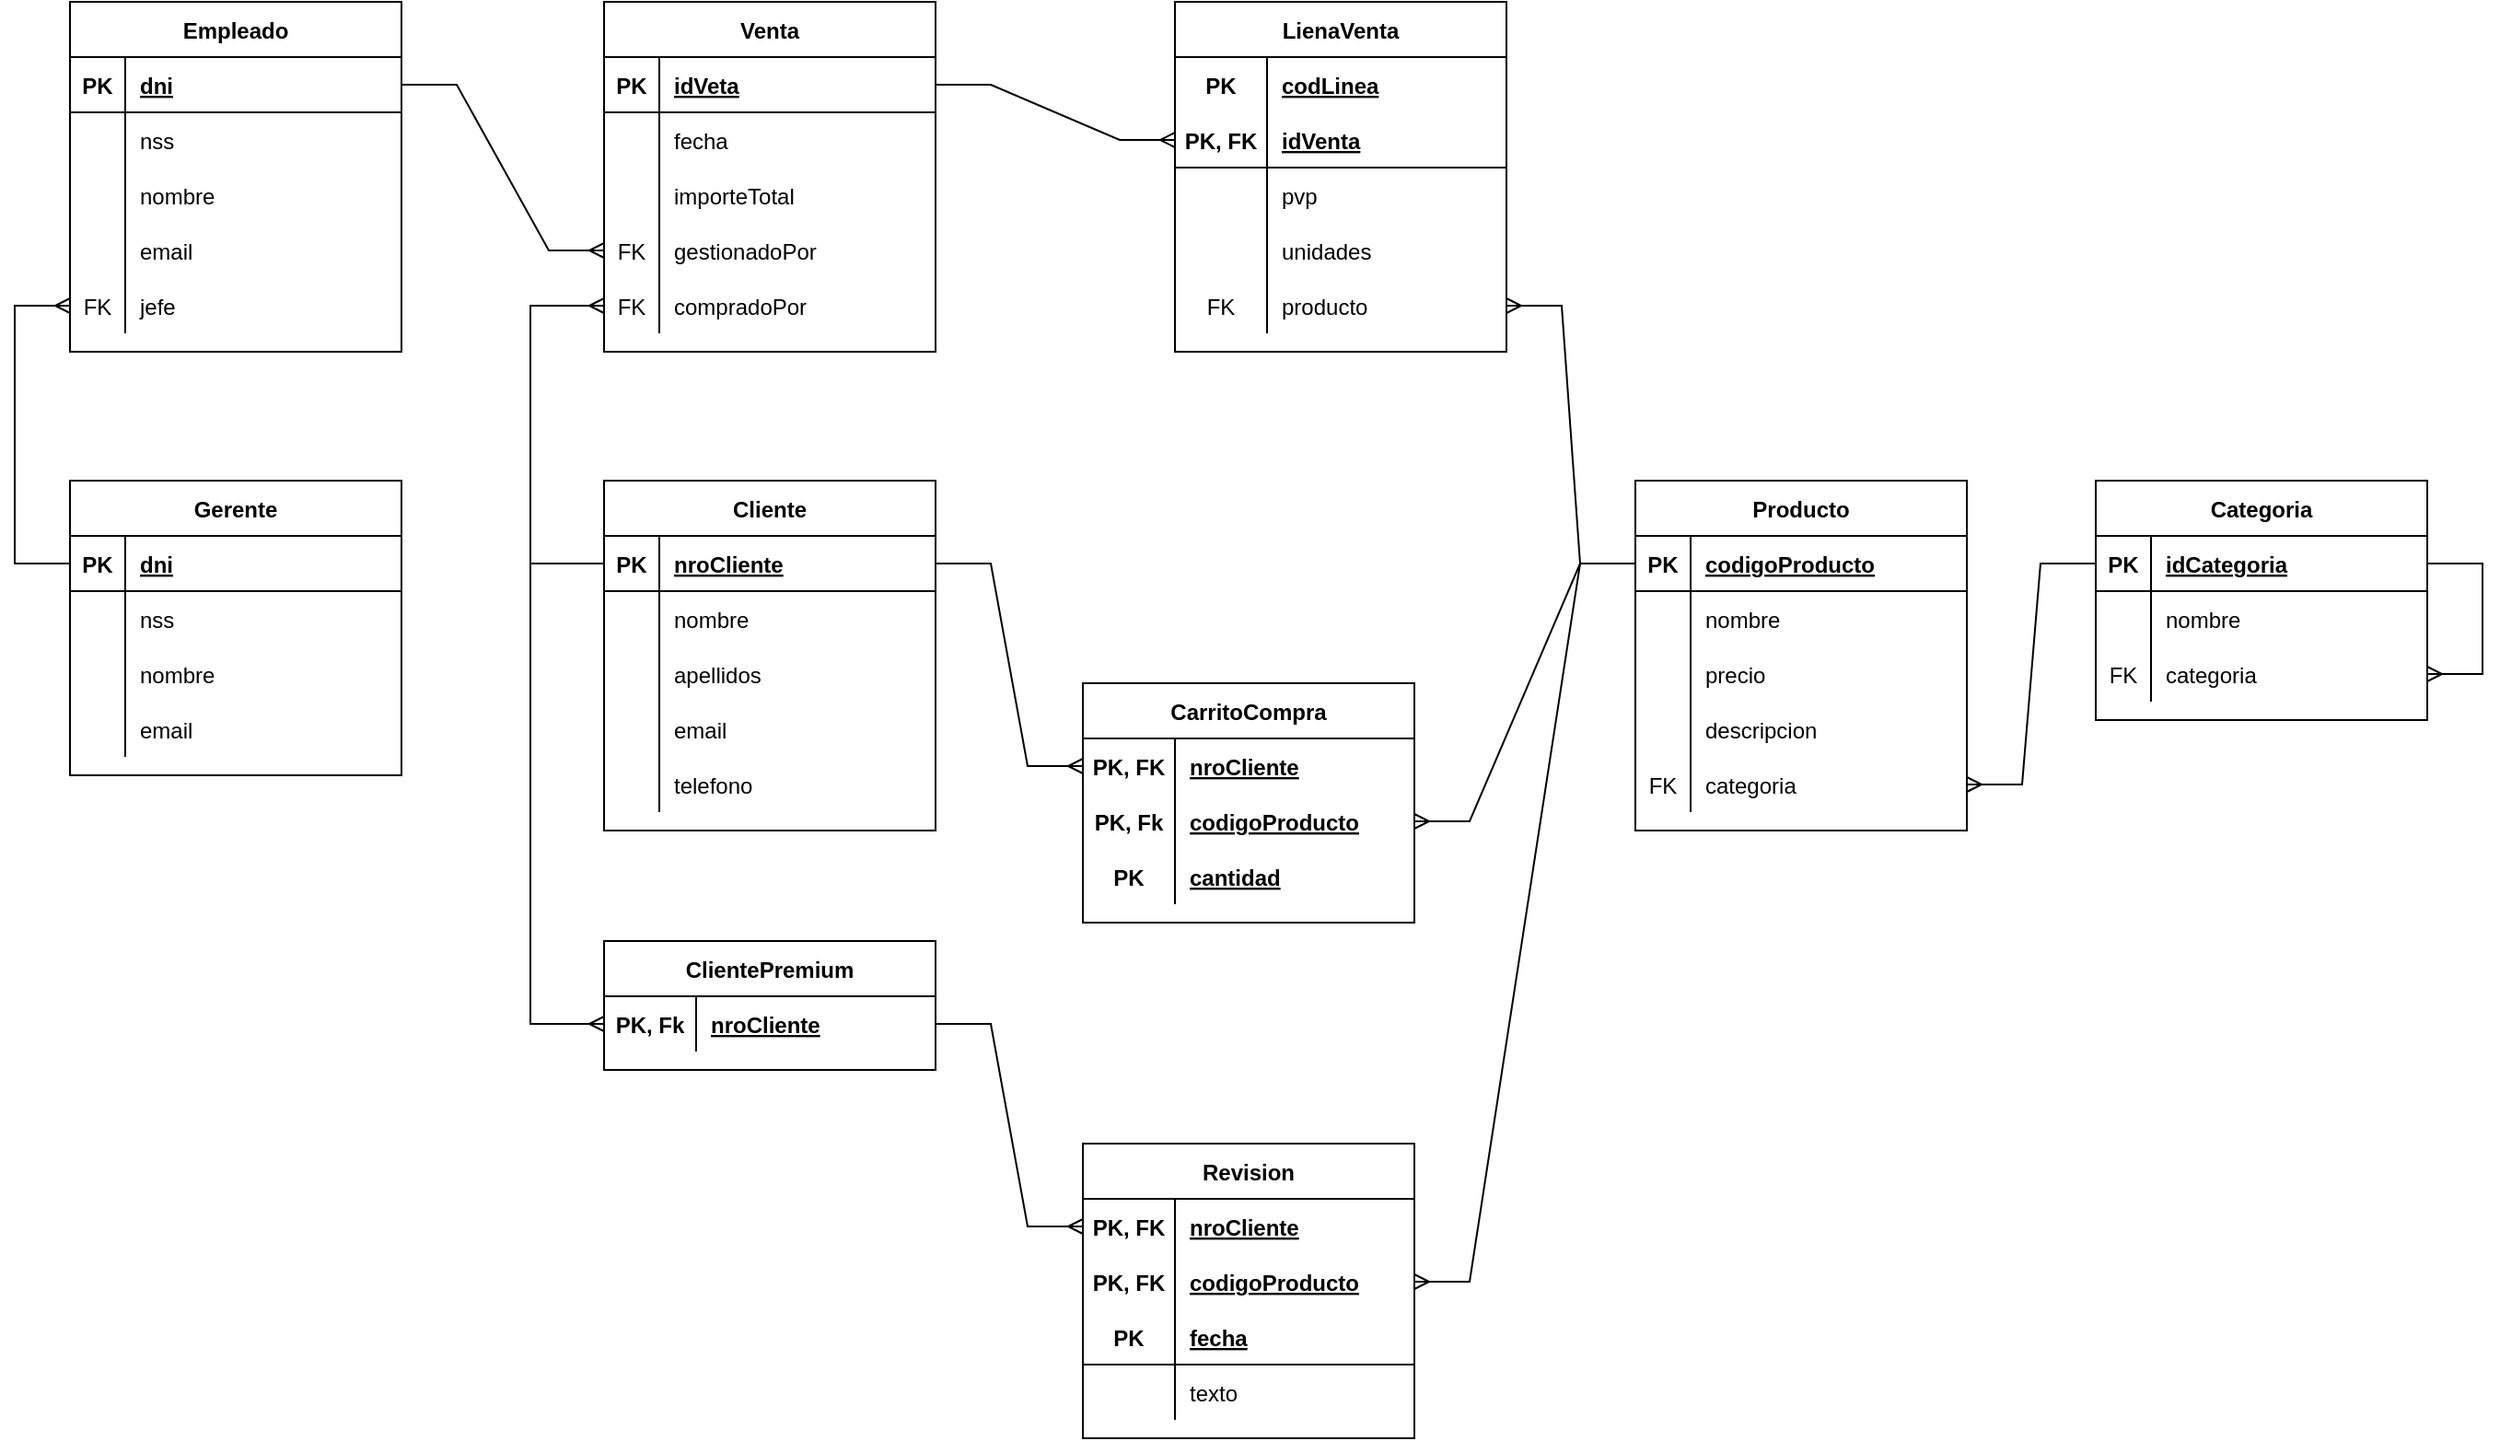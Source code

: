 <mxfile version="16.5.5" type="device"><diagram id="R2lEEEUBdFMjLlhIrx00" name="Page-1"><mxGraphModel dx="868" dy="450" grid="1" gridSize="10" guides="1" tooltips="1" connect="1" arrows="1" fold="1" page="1" pageScale="1" pageWidth="850" pageHeight="1100" math="0" shadow="0" extFonts="Permanent Marker^https://fonts.googleapis.com/css?family=Permanent+Marker"><root><mxCell id="0"/><mxCell id="1" parent="0"/><mxCell id="KOGMrjGb8C1LsJPPCkMR-1" value="Empleado" style="shape=table;startSize=30;container=1;collapsible=1;childLayout=tableLayout;fixedRows=1;rowLines=0;fontStyle=1;align=center;resizeLast=1;" vertex="1" parent="1"><mxGeometry x="60" y="20" width="180" height="190" as="geometry"/></mxCell><mxCell id="KOGMrjGb8C1LsJPPCkMR-2" value="" style="shape=tableRow;horizontal=0;startSize=0;swimlaneHead=0;swimlaneBody=0;fillColor=none;collapsible=0;dropTarget=0;points=[[0,0.5],[1,0.5]];portConstraint=eastwest;top=0;left=0;right=0;bottom=1;" vertex="1" parent="KOGMrjGb8C1LsJPPCkMR-1"><mxGeometry y="30" width="180" height="30" as="geometry"/></mxCell><mxCell id="KOGMrjGb8C1LsJPPCkMR-3" value="PK" style="shape=partialRectangle;connectable=0;fillColor=none;top=0;left=0;bottom=0;right=0;fontStyle=1;overflow=hidden;" vertex="1" parent="KOGMrjGb8C1LsJPPCkMR-2"><mxGeometry width="30" height="30" as="geometry"><mxRectangle width="30" height="30" as="alternateBounds"/></mxGeometry></mxCell><mxCell id="KOGMrjGb8C1LsJPPCkMR-4" value="dni" style="shape=partialRectangle;connectable=0;fillColor=none;top=0;left=0;bottom=0;right=0;align=left;spacingLeft=6;fontStyle=5;overflow=hidden;" vertex="1" parent="KOGMrjGb8C1LsJPPCkMR-2"><mxGeometry x="30" width="150" height="30" as="geometry"><mxRectangle width="150" height="30" as="alternateBounds"/></mxGeometry></mxCell><mxCell id="KOGMrjGb8C1LsJPPCkMR-5" value="" style="shape=tableRow;horizontal=0;startSize=0;swimlaneHead=0;swimlaneBody=0;fillColor=none;collapsible=0;dropTarget=0;points=[[0,0.5],[1,0.5]];portConstraint=eastwest;top=0;left=0;right=0;bottom=0;" vertex="1" parent="KOGMrjGb8C1LsJPPCkMR-1"><mxGeometry y="60" width="180" height="30" as="geometry"/></mxCell><mxCell id="KOGMrjGb8C1LsJPPCkMR-6" value="" style="shape=partialRectangle;connectable=0;fillColor=none;top=0;left=0;bottom=0;right=0;editable=1;overflow=hidden;" vertex="1" parent="KOGMrjGb8C1LsJPPCkMR-5"><mxGeometry width="30" height="30" as="geometry"><mxRectangle width="30" height="30" as="alternateBounds"/></mxGeometry></mxCell><mxCell id="KOGMrjGb8C1LsJPPCkMR-7" value="nss" style="shape=partialRectangle;connectable=0;fillColor=none;top=0;left=0;bottom=0;right=0;align=left;spacingLeft=6;overflow=hidden;" vertex="1" parent="KOGMrjGb8C1LsJPPCkMR-5"><mxGeometry x="30" width="150" height="30" as="geometry"><mxRectangle width="150" height="30" as="alternateBounds"/></mxGeometry></mxCell><mxCell id="KOGMrjGb8C1LsJPPCkMR-8" value="" style="shape=tableRow;horizontal=0;startSize=0;swimlaneHead=0;swimlaneBody=0;fillColor=none;collapsible=0;dropTarget=0;points=[[0,0.5],[1,0.5]];portConstraint=eastwest;top=0;left=0;right=0;bottom=0;" vertex="1" parent="KOGMrjGb8C1LsJPPCkMR-1"><mxGeometry y="90" width="180" height="30" as="geometry"/></mxCell><mxCell id="KOGMrjGb8C1LsJPPCkMR-9" value="" style="shape=partialRectangle;connectable=0;fillColor=none;top=0;left=0;bottom=0;right=0;editable=1;overflow=hidden;" vertex="1" parent="KOGMrjGb8C1LsJPPCkMR-8"><mxGeometry width="30" height="30" as="geometry"><mxRectangle width="30" height="30" as="alternateBounds"/></mxGeometry></mxCell><mxCell id="KOGMrjGb8C1LsJPPCkMR-10" value="nombre" style="shape=partialRectangle;connectable=0;fillColor=none;top=0;left=0;bottom=0;right=0;align=left;spacingLeft=6;overflow=hidden;" vertex="1" parent="KOGMrjGb8C1LsJPPCkMR-8"><mxGeometry x="30" width="150" height="30" as="geometry"><mxRectangle width="150" height="30" as="alternateBounds"/></mxGeometry></mxCell><mxCell id="KOGMrjGb8C1LsJPPCkMR-11" value="" style="shape=tableRow;horizontal=0;startSize=0;swimlaneHead=0;swimlaneBody=0;fillColor=none;collapsible=0;dropTarget=0;points=[[0,0.5],[1,0.5]];portConstraint=eastwest;top=0;left=0;right=0;bottom=0;" vertex="1" parent="KOGMrjGb8C1LsJPPCkMR-1"><mxGeometry y="120" width="180" height="30" as="geometry"/></mxCell><mxCell id="KOGMrjGb8C1LsJPPCkMR-12" value="" style="shape=partialRectangle;connectable=0;fillColor=none;top=0;left=0;bottom=0;right=0;editable=1;overflow=hidden;" vertex="1" parent="KOGMrjGb8C1LsJPPCkMR-11"><mxGeometry width="30" height="30" as="geometry"><mxRectangle width="30" height="30" as="alternateBounds"/></mxGeometry></mxCell><mxCell id="KOGMrjGb8C1LsJPPCkMR-13" value="email" style="shape=partialRectangle;connectable=0;fillColor=none;top=0;left=0;bottom=0;right=0;align=left;spacingLeft=6;overflow=hidden;" vertex="1" parent="KOGMrjGb8C1LsJPPCkMR-11"><mxGeometry x="30" width="150" height="30" as="geometry"><mxRectangle width="150" height="30" as="alternateBounds"/></mxGeometry></mxCell><mxCell id="KOGMrjGb8C1LsJPPCkMR-27" value="" style="shape=tableRow;horizontal=0;startSize=0;swimlaneHead=0;swimlaneBody=0;fillColor=none;collapsible=0;dropTarget=0;points=[[0,0.5],[1,0.5]];portConstraint=eastwest;top=0;left=0;right=0;bottom=0;" vertex="1" parent="KOGMrjGb8C1LsJPPCkMR-1"><mxGeometry y="150" width="180" height="30" as="geometry"/></mxCell><mxCell id="KOGMrjGb8C1LsJPPCkMR-28" value="FK" style="shape=partialRectangle;connectable=0;fillColor=none;top=0;left=0;bottom=0;right=0;editable=1;overflow=hidden;" vertex="1" parent="KOGMrjGb8C1LsJPPCkMR-27"><mxGeometry width="30" height="30" as="geometry"><mxRectangle width="30" height="30" as="alternateBounds"/></mxGeometry></mxCell><mxCell id="KOGMrjGb8C1LsJPPCkMR-29" value="jefe" style="shape=partialRectangle;connectable=0;fillColor=none;top=0;left=0;bottom=0;right=0;align=left;spacingLeft=6;overflow=hidden;" vertex="1" parent="KOGMrjGb8C1LsJPPCkMR-27"><mxGeometry x="30" width="150" height="30" as="geometry"><mxRectangle width="150" height="30" as="alternateBounds"/></mxGeometry></mxCell><mxCell id="KOGMrjGb8C1LsJPPCkMR-14" value="Gerente" style="shape=table;startSize=30;container=1;collapsible=1;childLayout=tableLayout;fixedRows=1;rowLines=0;fontStyle=1;align=center;resizeLast=1;" vertex="1" parent="1"><mxGeometry x="60" y="280" width="180" height="160" as="geometry"/></mxCell><mxCell id="KOGMrjGb8C1LsJPPCkMR-15" value="" style="shape=tableRow;horizontal=0;startSize=0;swimlaneHead=0;swimlaneBody=0;fillColor=none;collapsible=0;dropTarget=0;points=[[0,0.5],[1,0.5]];portConstraint=eastwest;top=0;left=0;right=0;bottom=1;" vertex="1" parent="KOGMrjGb8C1LsJPPCkMR-14"><mxGeometry y="30" width="180" height="30" as="geometry"/></mxCell><mxCell id="KOGMrjGb8C1LsJPPCkMR-16" value="PK" style="shape=partialRectangle;connectable=0;fillColor=none;top=0;left=0;bottom=0;right=0;fontStyle=1;overflow=hidden;" vertex="1" parent="KOGMrjGb8C1LsJPPCkMR-15"><mxGeometry width="30" height="30" as="geometry"><mxRectangle width="30" height="30" as="alternateBounds"/></mxGeometry></mxCell><mxCell id="KOGMrjGb8C1LsJPPCkMR-17" value="dni" style="shape=partialRectangle;connectable=0;fillColor=none;top=0;left=0;bottom=0;right=0;align=left;spacingLeft=6;fontStyle=5;overflow=hidden;" vertex="1" parent="KOGMrjGb8C1LsJPPCkMR-15"><mxGeometry x="30" width="150" height="30" as="geometry"><mxRectangle width="150" height="30" as="alternateBounds"/></mxGeometry></mxCell><mxCell id="KOGMrjGb8C1LsJPPCkMR-18" value="" style="shape=tableRow;horizontal=0;startSize=0;swimlaneHead=0;swimlaneBody=0;fillColor=none;collapsible=0;dropTarget=0;points=[[0,0.5],[1,0.5]];portConstraint=eastwest;top=0;left=0;right=0;bottom=0;" vertex="1" parent="KOGMrjGb8C1LsJPPCkMR-14"><mxGeometry y="60" width="180" height="30" as="geometry"/></mxCell><mxCell id="KOGMrjGb8C1LsJPPCkMR-19" value="" style="shape=partialRectangle;connectable=0;fillColor=none;top=0;left=0;bottom=0;right=0;editable=1;overflow=hidden;" vertex="1" parent="KOGMrjGb8C1LsJPPCkMR-18"><mxGeometry width="30" height="30" as="geometry"><mxRectangle width="30" height="30" as="alternateBounds"/></mxGeometry></mxCell><mxCell id="KOGMrjGb8C1LsJPPCkMR-20" value="nss" style="shape=partialRectangle;connectable=0;fillColor=none;top=0;left=0;bottom=0;right=0;align=left;spacingLeft=6;overflow=hidden;" vertex="1" parent="KOGMrjGb8C1LsJPPCkMR-18"><mxGeometry x="30" width="150" height="30" as="geometry"><mxRectangle width="150" height="30" as="alternateBounds"/></mxGeometry></mxCell><mxCell id="KOGMrjGb8C1LsJPPCkMR-21" value="" style="shape=tableRow;horizontal=0;startSize=0;swimlaneHead=0;swimlaneBody=0;fillColor=none;collapsible=0;dropTarget=0;points=[[0,0.5],[1,0.5]];portConstraint=eastwest;top=0;left=0;right=0;bottom=0;" vertex="1" parent="KOGMrjGb8C1LsJPPCkMR-14"><mxGeometry y="90" width="180" height="30" as="geometry"/></mxCell><mxCell id="KOGMrjGb8C1LsJPPCkMR-22" value="" style="shape=partialRectangle;connectable=0;fillColor=none;top=0;left=0;bottom=0;right=0;editable=1;overflow=hidden;" vertex="1" parent="KOGMrjGb8C1LsJPPCkMR-21"><mxGeometry width="30" height="30" as="geometry"><mxRectangle width="30" height="30" as="alternateBounds"/></mxGeometry></mxCell><mxCell id="KOGMrjGb8C1LsJPPCkMR-23" value="nombre" style="shape=partialRectangle;connectable=0;fillColor=none;top=0;left=0;bottom=0;right=0;align=left;spacingLeft=6;overflow=hidden;" vertex="1" parent="KOGMrjGb8C1LsJPPCkMR-21"><mxGeometry x="30" width="150" height="30" as="geometry"><mxRectangle width="150" height="30" as="alternateBounds"/></mxGeometry></mxCell><mxCell id="KOGMrjGb8C1LsJPPCkMR-24" value="" style="shape=tableRow;horizontal=0;startSize=0;swimlaneHead=0;swimlaneBody=0;fillColor=none;collapsible=0;dropTarget=0;points=[[0,0.5],[1,0.5]];portConstraint=eastwest;top=0;left=0;right=0;bottom=0;" vertex="1" parent="KOGMrjGb8C1LsJPPCkMR-14"><mxGeometry y="120" width="180" height="30" as="geometry"/></mxCell><mxCell id="KOGMrjGb8C1LsJPPCkMR-25" value="" style="shape=partialRectangle;connectable=0;fillColor=none;top=0;left=0;bottom=0;right=0;editable=1;overflow=hidden;" vertex="1" parent="KOGMrjGb8C1LsJPPCkMR-24"><mxGeometry width="30" height="30" as="geometry"><mxRectangle width="30" height="30" as="alternateBounds"/></mxGeometry></mxCell><mxCell id="KOGMrjGb8C1LsJPPCkMR-26" value="email" style="shape=partialRectangle;connectable=0;fillColor=none;top=0;left=0;bottom=0;right=0;align=left;spacingLeft=6;overflow=hidden;" vertex="1" parent="KOGMrjGb8C1LsJPPCkMR-24"><mxGeometry x="30" width="150" height="30" as="geometry"><mxRectangle width="150" height="30" as="alternateBounds"/></mxGeometry></mxCell><mxCell id="KOGMrjGb8C1LsJPPCkMR-30" value="" style="edgeStyle=orthogonalEdgeStyle;fontSize=12;html=1;endArrow=ERmany;rounded=0;entryX=0;entryY=0.5;entryDx=0;entryDy=0;exitX=0;exitY=0.5;exitDx=0;exitDy=0;" edge="1" parent="1" source="KOGMrjGb8C1LsJPPCkMR-15" target="KOGMrjGb8C1LsJPPCkMR-27"><mxGeometry width="100" height="100" relative="1" as="geometry"><mxPoint y="310" as="sourcePoint"/><mxPoint x="100" y="210" as="targetPoint"/><Array as="points"><mxPoint x="30" y="325"/><mxPoint x="30" y="185"/></Array></mxGeometry></mxCell><mxCell id="KOGMrjGb8C1LsJPPCkMR-31" value="Venta" style="shape=table;startSize=30;container=1;collapsible=1;childLayout=tableLayout;fixedRows=1;rowLines=0;fontStyle=1;align=center;resizeLast=1;" vertex="1" parent="1"><mxGeometry x="350" y="20" width="180" height="190" as="geometry"/></mxCell><mxCell id="KOGMrjGb8C1LsJPPCkMR-32" value="" style="shape=tableRow;horizontal=0;startSize=0;swimlaneHead=0;swimlaneBody=0;fillColor=none;collapsible=0;dropTarget=0;points=[[0,0.5],[1,0.5]];portConstraint=eastwest;top=0;left=0;right=0;bottom=1;" vertex="1" parent="KOGMrjGb8C1LsJPPCkMR-31"><mxGeometry y="30" width="180" height="30" as="geometry"/></mxCell><mxCell id="KOGMrjGb8C1LsJPPCkMR-33" value="PK" style="shape=partialRectangle;connectable=0;fillColor=none;top=0;left=0;bottom=0;right=0;fontStyle=1;overflow=hidden;" vertex="1" parent="KOGMrjGb8C1LsJPPCkMR-32"><mxGeometry width="30" height="30" as="geometry"><mxRectangle width="30" height="30" as="alternateBounds"/></mxGeometry></mxCell><mxCell id="KOGMrjGb8C1LsJPPCkMR-34" value="idVeta" style="shape=partialRectangle;connectable=0;fillColor=none;top=0;left=0;bottom=0;right=0;align=left;spacingLeft=6;fontStyle=5;overflow=hidden;" vertex="1" parent="KOGMrjGb8C1LsJPPCkMR-32"><mxGeometry x="30" width="150" height="30" as="geometry"><mxRectangle width="150" height="30" as="alternateBounds"/></mxGeometry></mxCell><mxCell id="KOGMrjGb8C1LsJPPCkMR-35" value="" style="shape=tableRow;horizontal=0;startSize=0;swimlaneHead=0;swimlaneBody=0;fillColor=none;collapsible=0;dropTarget=0;points=[[0,0.5],[1,0.5]];portConstraint=eastwest;top=0;left=0;right=0;bottom=0;" vertex="1" parent="KOGMrjGb8C1LsJPPCkMR-31"><mxGeometry y="60" width="180" height="30" as="geometry"/></mxCell><mxCell id="KOGMrjGb8C1LsJPPCkMR-36" value="" style="shape=partialRectangle;connectable=0;fillColor=none;top=0;left=0;bottom=0;right=0;editable=1;overflow=hidden;" vertex="1" parent="KOGMrjGb8C1LsJPPCkMR-35"><mxGeometry width="30" height="30" as="geometry"><mxRectangle width="30" height="30" as="alternateBounds"/></mxGeometry></mxCell><mxCell id="KOGMrjGb8C1LsJPPCkMR-37" value="fecha" style="shape=partialRectangle;connectable=0;fillColor=none;top=0;left=0;bottom=0;right=0;align=left;spacingLeft=6;overflow=hidden;" vertex="1" parent="KOGMrjGb8C1LsJPPCkMR-35"><mxGeometry x="30" width="150" height="30" as="geometry"><mxRectangle width="150" height="30" as="alternateBounds"/></mxGeometry></mxCell><mxCell id="KOGMrjGb8C1LsJPPCkMR-38" value="" style="shape=tableRow;horizontal=0;startSize=0;swimlaneHead=0;swimlaneBody=0;fillColor=none;collapsible=0;dropTarget=0;points=[[0,0.5],[1,0.5]];portConstraint=eastwest;top=0;left=0;right=0;bottom=0;" vertex="1" parent="KOGMrjGb8C1LsJPPCkMR-31"><mxGeometry y="90" width="180" height="30" as="geometry"/></mxCell><mxCell id="KOGMrjGb8C1LsJPPCkMR-39" value="" style="shape=partialRectangle;connectable=0;fillColor=none;top=0;left=0;bottom=0;right=0;editable=1;overflow=hidden;" vertex="1" parent="KOGMrjGb8C1LsJPPCkMR-38"><mxGeometry width="30" height="30" as="geometry"><mxRectangle width="30" height="30" as="alternateBounds"/></mxGeometry></mxCell><mxCell id="KOGMrjGb8C1LsJPPCkMR-40" value="importeTotal" style="shape=partialRectangle;connectable=0;fillColor=none;top=0;left=0;bottom=0;right=0;align=left;spacingLeft=6;overflow=hidden;" vertex="1" parent="KOGMrjGb8C1LsJPPCkMR-38"><mxGeometry x="30" width="150" height="30" as="geometry"><mxRectangle width="150" height="30" as="alternateBounds"/></mxGeometry></mxCell><mxCell id="KOGMrjGb8C1LsJPPCkMR-44" value="" style="shape=tableRow;horizontal=0;startSize=0;swimlaneHead=0;swimlaneBody=0;fillColor=none;collapsible=0;dropTarget=0;points=[[0,0.5],[1,0.5]];portConstraint=eastwest;top=0;left=0;right=0;bottom=0;" vertex="1" parent="KOGMrjGb8C1LsJPPCkMR-31"><mxGeometry y="120" width="180" height="30" as="geometry"/></mxCell><mxCell id="KOGMrjGb8C1LsJPPCkMR-45" value="FK" style="shape=partialRectangle;connectable=0;fillColor=none;top=0;left=0;bottom=0;right=0;editable=1;overflow=hidden;" vertex="1" parent="KOGMrjGb8C1LsJPPCkMR-44"><mxGeometry width="30" height="30" as="geometry"><mxRectangle width="30" height="30" as="alternateBounds"/></mxGeometry></mxCell><mxCell id="KOGMrjGb8C1LsJPPCkMR-46" value="gestionadoPor" style="shape=partialRectangle;connectable=0;fillColor=none;top=0;left=0;bottom=0;right=0;align=left;spacingLeft=6;overflow=hidden;" vertex="1" parent="KOGMrjGb8C1LsJPPCkMR-44"><mxGeometry x="30" width="150" height="30" as="geometry"><mxRectangle width="150" height="30" as="alternateBounds"/></mxGeometry></mxCell><mxCell id="KOGMrjGb8C1LsJPPCkMR-104" value="" style="shape=tableRow;horizontal=0;startSize=0;swimlaneHead=0;swimlaneBody=0;fillColor=none;collapsible=0;dropTarget=0;points=[[0,0.5],[1,0.5]];portConstraint=eastwest;top=0;left=0;right=0;bottom=0;" vertex="1" parent="KOGMrjGb8C1LsJPPCkMR-31"><mxGeometry y="150" width="180" height="30" as="geometry"/></mxCell><mxCell id="KOGMrjGb8C1LsJPPCkMR-105" value="FK" style="shape=partialRectangle;connectable=0;fillColor=none;top=0;left=0;bottom=0;right=0;editable=1;overflow=hidden;" vertex="1" parent="KOGMrjGb8C1LsJPPCkMR-104"><mxGeometry width="30" height="30" as="geometry"><mxRectangle width="30" height="30" as="alternateBounds"/></mxGeometry></mxCell><mxCell id="KOGMrjGb8C1LsJPPCkMR-106" value="compradoPor" style="shape=partialRectangle;connectable=0;fillColor=none;top=0;left=0;bottom=0;right=0;align=left;spacingLeft=6;overflow=hidden;" vertex="1" parent="KOGMrjGb8C1LsJPPCkMR-104"><mxGeometry x="30" width="150" height="30" as="geometry"><mxRectangle width="150" height="30" as="alternateBounds"/></mxGeometry></mxCell><mxCell id="KOGMrjGb8C1LsJPPCkMR-47" value="" style="edgeStyle=entityRelationEdgeStyle;fontSize=12;html=1;endArrow=ERmany;rounded=0;entryX=0;entryY=0.5;entryDx=0;entryDy=0;exitX=1;exitY=0.5;exitDx=0;exitDy=0;" edge="1" parent="1" source="KOGMrjGb8C1LsJPPCkMR-2" target="KOGMrjGb8C1LsJPPCkMR-44"><mxGeometry width="100" height="100" relative="1" as="geometry"><mxPoint x="370" y="280" as="sourcePoint"/><mxPoint x="470" y="180" as="targetPoint"/></mxGeometry></mxCell><mxCell id="KOGMrjGb8C1LsJPPCkMR-48" value="LienaVenta" style="shape=table;startSize=30;container=1;collapsible=1;childLayout=tableLayout;fixedRows=1;rowLines=0;fontStyle=1;align=center;resizeLast=1;" vertex="1" parent="1"><mxGeometry x="660" y="20" width="180" height="190" as="geometry"/></mxCell><mxCell id="KOGMrjGb8C1LsJPPCkMR-49" value="" style="shape=tableRow;horizontal=0;startSize=0;swimlaneHead=0;swimlaneBody=0;fillColor=none;collapsible=0;dropTarget=0;points=[[0,0.5],[1,0.5]];portConstraint=eastwest;top=0;left=0;right=0;bottom=1;strokeColor=none;" vertex="1" parent="KOGMrjGb8C1LsJPPCkMR-48"><mxGeometry y="30" width="180" height="30" as="geometry"/></mxCell><mxCell id="KOGMrjGb8C1LsJPPCkMR-50" value="PK" style="shape=partialRectangle;connectable=0;fillColor=none;top=0;left=0;bottom=0;right=0;fontStyle=1;overflow=hidden;" vertex="1" parent="KOGMrjGb8C1LsJPPCkMR-49"><mxGeometry width="50" height="30" as="geometry"><mxRectangle width="50" height="30" as="alternateBounds"/></mxGeometry></mxCell><mxCell id="KOGMrjGb8C1LsJPPCkMR-51" value="codLinea" style="shape=partialRectangle;connectable=0;fillColor=none;top=0;left=0;bottom=0;right=0;align=left;spacingLeft=6;fontStyle=5;overflow=hidden;strokeColor=none;" vertex="1" parent="KOGMrjGb8C1LsJPPCkMR-49"><mxGeometry x="50" width="130" height="30" as="geometry"><mxRectangle width="130" height="30" as="alternateBounds"/></mxGeometry></mxCell><mxCell id="KOGMrjGb8C1LsJPPCkMR-71" value="" style="shape=tableRow;horizontal=0;startSize=0;swimlaneHead=0;swimlaneBody=0;fillColor=none;collapsible=0;dropTarget=0;points=[[0,0.5],[1,0.5]];portConstraint=eastwest;top=0;left=0;right=0;bottom=1;" vertex="1" parent="KOGMrjGb8C1LsJPPCkMR-48"><mxGeometry y="60" width="180" height="30" as="geometry"/></mxCell><mxCell id="KOGMrjGb8C1LsJPPCkMR-72" value="PK, FK" style="shape=partialRectangle;connectable=0;fillColor=none;top=0;left=0;bottom=0;right=0;fontStyle=1;overflow=hidden;" vertex="1" parent="KOGMrjGb8C1LsJPPCkMR-71"><mxGeometry width="50" height="30" as="geometry"><mxRectangle width="50" height="30" as="alternateBounds"/></mxGeometry></mxCell><mxCell id="KOGMrjGb8C1LsJPPCkMR-73" value="idVenta" style="shape=partialRectangle;connectable=0;fillColor=none;top=0;left=0;bottom=0;right=0;align=left;spacingLeft=6;fontStyle=5;overflow=hidden;" vertex="1" parent="KOGMrjGb8C1LsJPPCkMR-71"><mxGeometry x="50" width="130" height="30" as="geometry"><mxRectangle width="130" height="30" as="alternateBounds"/></mxGeometry></mxCell><mxCell id="KOGMrjGb8C1LsJPPCkMR-52" value="" style="shape=tableRow;horizontal=0;startSize=0;swimlaneHead=0;swimlaneBody=0;fillColor=none;collapsible=0;dropTarget=0;points=[[0,0.5],[1,0.5]];portConstraint=eastwest;top=0;left=0;right=0;bottom=0;" vertex="1" parent="KOGMrjGb8C1LsJPPCkMR-48"><mxGeometry y="90" width="180" height="30" as="geometry"/></mxCell><mxCell id="KOGMrjGb8C1LsJPPCkMR-53" value="" style="shape=partialRectangle;connectable=0;fillColor=none;top=0;left=0;bottom=0;right=0;editable=1;overflow=hidden;" vertex="1" parent="KOGMrjGb8C1LsJPPCkMR-52"><mxGeometry width="50" height="30" as="geometry"><mxRectangle width="50" height="30" as="alternateBounds"/></mxGeometry></mxCell><mxCell id="KOGMrjGb8C1LsJPPCkMR-54" value="pvp" style="shape=partialRectangle;connectable=0;fillColor=none;top=0;left=0;bottom=0;right=0;align=left;spacingLeft=6;overflow=hidden;" vertex="1" parent="KOGMrjGb8C1LsJPPCkMR-52"><mxGeometry x="50" width="130" height="30" as="geometry"><mxRectangle width="130" height="30" as="alternateBounds"/></mxGeometry></mxCell><mxCell id="KOGMrjGb8C1LsJPPCkMR-55" value="" style="shape=tableRow;horizontal=0;startSize=0;swimlaneHead=0;swimlaneBody=0;fillColor=none;collapsible=0;dropTarget=0;points=[[0,0.5],[1,0.5]];portConstraint=eastwest;top=0;left=0;right=0;bottom=0;" vertex="1" parent="KOGMrjGb8C1LsJPPCkMR-48"><mxGeometry y="120" width="180" height="30" as="geometry"/></mxCell><mxCell id="KOGMrjGb8C1LsJPPCkMR-56" value="" style="shape=partialRectangle;connectable=0;fillColor=none;top=0;left=0;bottom=0;right=0;editable=1;overflow=hidden;" vertex="1" parent="KOGMrjGb8C1LsJPPCkMR-55"><mxGeometry width="50" height="30" as="geometry"><mxRectangle width="50" height="30" as="alternateBounds"/></mxGeometry></mxCell><mxCell id="KOGMrjGb8C1LsJPPCkMR-57" value="unidades" style="shape=partialRectangle;connectable=0;fillColor=none;top=0;left=0;bottom=0;right=0;align=left;spacingLeft=6;overflow=hidden;" vertex="1" parent="KOGMrjGb8C1LsJPPCkMR-55"><mxGeometry x="50" width="130" height="30" as="geometry"><mxRectangle width="130" height="30" as="alternateBounds"/></mxGeometry></mxCell><mxCell id="KOGMrjGb8C1LsJPPCkMR-211" value="" style="shape=tableRow;horizontal=0;startSize=0;swimlaneHead=0;swimlaneBody=0;fillColor=none;collapsible=0;dropTarget=0;points=[[0,0.5],[1,0.5]];portConstraint=eastwest;top=0;left=0;right=0;bottom=0;" vertex="1" parent="KOGMrjGb8C1LsJPPCkMR-48"><mxGeometry y="150" width="180" height="30" as="geometry"/></mxCell><mxCell id="KOGMrjGb8C1LsJPPCkMR-212" value="FK" style="shape=partialRectangle;connectable=0;fillColor=none;top=0;left=0;bottom=0;right=0;editable=1;overflow=hidden;" vertex="1" parent="KOGMrjGb8C1LsJPPCkMR-211"><mxGeometry width="50" height="30" as="geometry"><mxRectangle width="50" height="30" as="alternateBounds"/></mxGeometry></mxCell><mxCell id="KOGMrjGb8C1LsJPPCkMR-213" value="producto" style="shape=partialRectangle;connectable=0;fillColor=none;top=0;left=0;bottom=0;right=0;align=left;spacingLeft=6;overflow=hidden;" vertex="1" parent="KOGMrjGb8C1LsJPPCkMR-211"><mxGeometry x="50" width="130" height="30" as="geometry"><mxRectangle width="130" height="30" as="alternateBounds"/></mxGeometry></mxCell><mxCell id="KOGMrjGb8C1LsJPPCkMR-74" value="" style="edgeStyle=entityRelationEdgeStyle;fontSize=12;html=1;endArrow=ERmany;rounded=0;entryX=0;entryY=0.5;entryDx=0;entryDy=0;exitX=1;exitY=0.5;exitDx=0;exitDy=0;" edge="1" parent="1" source="KOGMrjGb8C1LsJPPCkMR-32" target="KOGMrjGb8C1LsJPPCkMR-71"><mxGeometry width="100" height="100" relative="1" as="geometry"><mxPoint x="550" y="110" as="sourcePoint"/><mxPoint x="470" y="180" as="targetPoint"/></mxGeometry></mxCell><mxCell id="KOGMrjGb8C1LsJPPCkMR-75" value="Cliente" style="shape=table;startSize=30;container=1;collapsible=1;childLayout=tableLayout;fixedRows=1;rowLines=0;fontStyle=1;align=center;resizeLast=1;" vertex="1" parent="1"><mxGeometry x="350" y="280" width="180" height="190" as="geometry"/></mxCell><mxCell id="KOGMrjGb8C1LsJPPCkMR-76" value="" style="shape=tableRow;horizontal=0;startSize=0;swimlaneHead=0;swimlaneBody=0;fillColor=none;collapsible=0;dropTarget=0;points=[[0,0.5],[1,0.5]];portConstraint=eastwest;top=0;left=0;right=0;bottom=1;" vertex="1" parent="KOGMrjGb8C1LsJPPCkMR-75"><mxGeometry y="30" width="180" height="30" as="geometry"/></mxCell><mxCell id="KOGMrjGb8C1LsJPPCkMR-77" value="PK" style="shape=partialRectangle;connectable=0;fillColor=none;top=0;left=0;bottom=0;right=0;fontStyle=1;overflow=hidden;" vertex="1" parent="KOGMrjGb8C1LsJPPCkMR-76"><mxGeometry width="30" height="30" as="geometry"><mxRectangle width="30" height="30" as="alternateBounds"/></mxGeometry></mxCell><mxCell id="KOGMrjGb8C1LsJPPCkMR-78" value="nroCliente" style="shape=partialRectangle;connectable=0;fillColor=none;top=0;left=0;bottom=0;right=0;align=left;spacingLeft=6;fontStyle=5;overflow=hidden;" vertex="1" parent="KOGMrjGb8C1LsJPPCkMR-76"><mxGeometry x="30" width="150" height="30" as="geometry"><mxRectangle width="150" height="30" as="alternateBounds"/></mxGeometry></mxCell><mxCell id="KOGMrjGb8C1LsJPPCkMR-79" value="" style="shape=tableRow;horizontal=0;startSize=0;swimlaneHead=0;swimlaneBody=0;fillColor=none;collapsible=0;dropTarget=0;points=[[0,0.5],[1,0.5]];portConstraint=eastwest;top=0;left=0;right=0;bottom=0;" vertex="1" parent="KOGMrjGb8C1LsJPPCkMR-75"><mxGeometry y="60" width="180" height="30" as="geometry"/></mxCell><mxCell id="KOGMrjGb8C1LsJPPCkMR-80" value="" style="shape=partialRectangle;connectable=0;fillColor=none;top=0;left=0;bottom=0;right=0;editable=1;overflow=hidden;" vertex="1" parent="KOGMrjGb8C1LsJPPCkMR-79"><mxGeometry width="30" height="30" as="geometry"><mxRectangle width="30" height="30" as="alternateBounds"/></mxGeometry></mxCell><mxCell id="KOGMrjGb8C1LsJPPCkMR-81" value="nombre" style="shape=partialRectangle;connectable=0;fillColor=none;top=0;left=0;bottom=0;right=0;align=left;spacingLeft=6;overflow=hidden;" vertex="1" parent="KOGMrjGb8C1LsJPPCkMR-79"><mxGeometry x="30" width="150" height="30" as="geometry"><mxRectangle width="150" height="30" as="alternateBounds"/></mxGeometry></mxCell><mxCell id="KOGMrjGb8C1LsJPPCkMR-82" value="" style="shape=tableRow;horizontal=0;startSize=0;swimlaneHead=0;swimlaneBody=0;fillColor=none;collapsible=0;dropTarget=0;points=[[0,0.5],[1,0.5]];portConstraint=eastwest;top=0;left=0;right=0;bottom=0;" vertex="1" parent="KOGMrjGb8C1LsJPPCkMR-75"><mxGeometry y="90" width="180" height="30" as="geometry"/></mxCell><mxCell id="KOGMrjGb8C1LsJPPCkMR-83" value="" style="shape=partialRectangle;connectable=0;fillColor=none;top=0;left=0;bottom=0;right=0;editable=1;overflow=hidden;" vertex="1" parent="KOGMrjGb8C1LsJPPCkMR-82"><mxGeometry width="30" height="30" as="geometry"><mxRectangle width="30" height="30" as="alternateBounds"/></mxGeometry></mxCell><mxCell id="KOGMrjGb8C1LsJPPCkMR-84" value="apellidos" style="shape=partialRectangle;connectable=0;fillColor=none;top=0;left=0;bottom=0;right=0;align=left;spacingLeft=6;overflow=hidden;" vertex="1" parent="KOGMrjGb8C1LsJPPCkMR-82"><mxGeometry x="30" width="150" height="30" as="geometry"><mxRectangle width="150" height="30" as="alternateBounds"/></mxGeometry></mxCell><mxCell id="KOGMrjGb8C1LsJPPCkMR-85" value="" style="shape=tableRow;horizontal=0;startSize=0;swimlaneHead=0;swimlaneBody=0;fillColor=none;collapsible=0;dropTarget=0;points=[[0,0.5],[1,0.5]];portConstraint=eastwest;top=0;left=0;right=0;bottom=0;" vertex="1" parent="KOGMrjGb8C1LsJPPCkMR-75"><mxGeometry y="120" width="180" height="30" as="geometry"/></mxCell><mxCell id="KOGMrjGb8C1LsJPPCkMR-86" value="" style="shape=partialRectangle;connectable=0;fillColor=none;top=0;left=0;bottom=0;right=0;editable=1;overflow=hidden;" vertex="1" parent="KOGMrjGb8C1LsJPPCkMR-85"><mxGeometry width="30" height="30" as="geometry"><mxRectangle width="30" height="30" as="alternateBounds"/></mxGeometry></mxCell><mxCell id="KOGMrjGb8C1LsJPPCkMR-87" value="email" style="shape=partialRectangle;connectable=0;fillColor=none;top=0;left=0;bottom=0;right=0;align=left;spacingLeft=6;overflow=hidden;" vertex="1" parent="KOGMrjGb8C1LsJPPCkMR-85"><mxGeometry x="30" width="150" height="30" as="geometry"><mxRectangle width="150" height="30" as="alternateBounds"/></mxGeometry></mxCell><mxCell id="KOGMrjGb8C1LsJPPCkMR-88" value="" style="shape=tableRow;horizontal=0;startSize=0;swimlaneHead=0;swimlaneBody=0;fillColor=none;collapsible=0;dropTarget=0;points=[[0,0.5],[1,0.5]];portConstraint=eastwest;top=0;left=0;right=0;bottom=0;" vertex="1" parent="KOGMrjGb8C1LsJPPCkMR-75"><mxGeometry y="150" width="180" height="30" as="geometry"/></mxCell><mxCell id="KOGMrjGb8C1LsJPPCkMR-89" value="" style="shape=partialRectangle;connectable=0;fillColor=none;top=0;left=0;bottom=0;right=0;editable=1;overflow=hidden;" vertex="1" parent="KOGMrjGb8C1LsJPPCkMR-88"><mxGeometry width="30" height="30" as="geometry"><mxRectangle width="30" height="30" as="alternateBounds"/></mxGeometry></mxCell><mxCell id="KOGMrjGb8C1LsJPPCkMR-90" value="telefono" style="shape=partialRectangle;connectable=0;fillColor=none;top=0;left=0;bottom=0;right=0;align=left;spacingLeft=6;overflow=hidden;" vertex="1" parent="KOGMrjGb8C1LsJPPCkMR-88"><mxGeometry x="30" width="150" height="30" as="geometry"><mxRectangle width="150" height="30" as="alternateBounds"/></mxGeometry></mxCell><mxCell id="KOGMrjGb8C1LsJPPCkMR-107" value="" style="edgeStyle=orthogonalEdgeStyle;fontSize=12;html=1;endArrow=ERmany;rounded=0;entryX=0;entryY=0.5;entryDx=0;entryDy=0;exitX=0;exitY=0.5;exitDx=0;exitDy=0;" edge="1" parent="1" source="KOGMrjGb8C1LsJPPCkMR-76" target="KOGMrjGb8C1LsJPPCkMR-104"><mxGeometry width="100" height="100" relative="1" as="geometry"><mxPoint x="270" y="310" as="sourcePoint"/><mxPoint x="370" y="210" as="targetPoint"/><Array as="points"><mxPoint x="310" y="325"/><mxPoint x="310" y="185"/></Array></mxGeometry></mxCell><mxCell id="KOGMrjGb8C1LsJPPCkMR-108" value="ClientePremium" style="shape=table;startSize=30;container=1;collapsible=1;childLayout=tableLayout;fixedRows=1;rowLines=0;fontStyle=1;align=center;resizeLast=1;" vertex="1" parent="1"><mxGeometry x="350" y="530" width="180" height="70" as="geometry"/></mxCell><mxCell id="KOGMrjGb8C1LsJPPCkMR-109" value="" style="shape=tableRow;horizontal=0;startSize=0;swimlaneHead=0;swimlaneBody=0;fillColor=none;collapsible=0;dropTarget=0;points=[[0,0.5],[1,0.5]];portConstraint=eastwest;top=0;left=0;right=0;bottom=1;strokeColor=none;" vertex="1" parent="KOGMrjGb8C1LsJPPCkMR-108"><mxGeometry y="30" width="180" height="30" as="geometry"/></mxCell><mxCell id="KOGMrjGb8C1LsJPPCkMR-110" value="PK, Fk" style="shape=partialRectangle;connectable=0;fillColor=none;top=0;left=0;bottom=0;right=0;fontStyle=1;overflow=hidden;" vertex="1" parent="KOGMrjGb8C1LsJPPCkMR-109"><mxGeometry width="50" height="30" as="geometry"><mxRectangle width="50" height="30" as="alternateBounds"/></mxGeometry></mxCell><mxCell id="KOGMrjGb8C1LsJPPCkMR-111" value="nroCliente" style="shape=partialRectangle;connectable=0;fillColor=none;top=0;left=0;bottom=0;right=0;align=left;spacingLeft=6;fontStyle=5;overflow=hidden;" vertex="1" parent="KOGMrjGb8C1LsJPPCkMR-109"><mxGeometry x="50" width="130" height="30" as="geometry"><mxRectangle width="130" height="30" as="alternateBounds"/></mxGeometry></mxCell><mxCell id="KOGMrjGb8C1LsJPPCkMR-121" value="" style="edgeStyle=orthogonalEdgeStyle;fontSize=12;html=1;endArrow=ERmany;rounded=0;entryX=0;entryY=0.5;entryDx=0;entryDy=0;exitX=0;exitY=0.5;exitDx=0;exitDy=0;" edge="1" parent="1" source="KOGMrjGb8C1LsJPPCkMR-76" target="KOGMrjGb8C1LsJPPCkMR-109"><mxGeometry width="100" height="100" relative="1" as="geometry"><mxPoint x="350" y="320" as="sourcePoint"/><mxPoint x="360" y="490" as="targetPoint"/><Array as="points"><mxPoint x="310" y="325"/><mxPoint x="310" y="575"/></Array></mxGeometry></mxCell><mxCell id="KOGMrjGb8C1LsJPPCkMR-122" value="CarritoCompra" style="shape=table;startSize=30;container=1;collapsible=1;childLayout=tableLayout;fixedRows=1;rowLines=0;fontStyle=1;align=center;resizeLast=1;" vertex="1" parent="1"><mxGeometry x="610" y="390" width="180" height="130" as="geometry"/></mxCell><mxCell id="KOGMrjGb8C1LsJPPCkMR-123" value="" style="shape=tableRow;horizontal=0;startSize=0;swimlaneHead=0;swimlaneBody=0;fillColor=none;collapsible=0;dropTarget=0;points=[[0,0.5],[1,0.5]];portConstraint=eastwest;top=0;left=0;right=0;bottom=1;strokeColor=none;" vertex="1" parent="KOGMrjGb8C1LsJPPCkMR-122"><mxGeometry y="30" width="180" height="30" as="geometry"/></mxCell><mxCell id="KOGMrjGb8C1LsJPPCkMR-124" value="PK, FK" style="shape=partialRectangle;connectable=0;fillColor=none;top=0;left=0;bottom=0;right=0;fontStyle=1;overflow=hidden;" vertex="1" parent="KOGMrjGb8C1LsJPPCkMR-123"><mxGeometry width="50" height="30" as="geometry"><mxRectangle width="50" height="30" as="alternateBounds"/></mxGeometry></mxCell><mxCell id="KOGMrjGb8C1LsJPPCkMR-125" value="nroCliente" style="shape=partialRectangle;connectable=0;fillColor=none;top=0;left=0;bottom=0;right=0;align=left;spacingLeft=6;fontStyle=5;overflow=hidden;" vertex="1" parent="KOGMrjGb8C1LsJPPCkMR-123"><mxGeometry x="50" width="130" height="30" as="geometry"><mxRectangle width="130" height="30" as="alternateBounds"/></mxGeometry></mxCell><mxCell id="KOGMrjGb8C1LsJPPCkMR-135" value="" style="shape=tableRow;horizontal=0;startSize=0;swimlaneHead=0;swimlaneBody=0;fillColor=none;collapsible=0;dropTarget=0;points=[[0,0.5],[1,0.5]];portConstraint=eastwest;top=0;left=0;right=0;bottom=1;strokeColor=none;" vertex="1" parent="KOGMrjGb8C1LsJPPCkMR-122"><mxGeometry y="60" width="180" height="30" as="geometry"/></mxCell><mxCell id="KOGMrjGb8C1LsJPPCkMR-136" value="PK, Fk" style="shape=partialRectangle;connectable=0;fillColor=none;top=0;left=0;bottom=0;right=0;fontStyle=1;overflow=hidden;" vertex="1" parent="KOGMrjGb8C1LsJPPCkMR-135"><mxGeometry width="50" height="30" as="geometry"><mxRectangle width="50" height="30" as="alternateBounds"/></mxGeometry></mxCell><mxCell id="KOGMrjGb8C1LsJPPCkMR-137" value="codigoProducto" style="shape=partialRectangle;connectable=0;fillColor=none;top=0;left=0;bottom=0;right=0;align=left;spacingLeft=6;fontStyle=5;overflow=hidden;" vertex="1" parent="KOGMrjGb8C1LsJPPCkMR-135"><mxGeometry x="50" width="130" height="30" as="geometry"><mxRectangle width="130" height="30" as="alternateBounds"/></mxGeometry></mxCell><mxCell id="KOGMrjGb8C1LsJPPCkMR-138" value="" style="shape=tableRow;horizontal=0;startSize=0;swimlaneHead=0;swimlaneBody=0;fillColor=none;collapsible=0;dropTarget=0;points=[[0,0.5],[1,0.5]];portConstraint=eastwest;top=0;left=0;right=0;bottom=1;strokeColor=none;" vertex="1" parent="KOGMrjGb8C1LsJPPCkMR-122"><mxGeometry y="90" width="180" height="30" as="geometry"/></mxCell><mxCell id="KOGMrjGb8C1LsJPPCkMR-139" value="PK" style="shape=partialRectangle;connectable=0;fillColor=none;top=0;left=0;bottom=0;right=0;fontStyle=1;overflow=hidden;" vertex="1" parent="KOGMrjGb8C1LsJPPCkMR-138"><mxGeometry width="50" height="30" as="geometry"><mxRectangle width="50" height="30" as="alternateBounds"/></mxGeometry></mxCell><mxCell id="KOGMrjGb8C1LsJPPCkMR-140" value="cantidad" style="shape=partialRectangle;connectable=0;fillColor=none;top=0;left=0;bottom=0;right=0;align=left;spacingLeft=6;fontStyle=5;overflow=hidden;" vertex="1" parent="KOGMrjGb8C1LsJPPCkMR-138"><mxGeometry x="50" width="130" height="30" as="geometry"><mxRectangle width="130" height="30" as="alternateBounds"/></mxGeometry></mxCell><mxCell id="KOGMrjGb8C1LsJPPCkMR-141" value="" style="edgeStyle=entityRelationEdgeStyle;fontSize=12;html=1;endArrow=ERmany;rounded=0;entryX=0;entryY=0.5;entryDx=0;entryDy=0;exitX=1;exitY=0.5;exitDx=0;exitDy=0;" edge="1" parent="1" source="KOGMrjGb8C1LsJPPCkMR-76" target="KOGMrjGb8C1LsJPPCkMR-123"><mxGeometry width="100" height="100" relative="1" as="geometry"><mxPoint x="470" y="380" as="sourcePoint"/><mxPoint x="570" y="280" as="targetPoint"/></mxGeometry></mxCell><mxCell id="KOGMrjGb8C1LsJPPCkMR-142" value="Producto" style="shape=table;startSize=30;container=1;collapsible=1;childLayout=tableLayout;fixedRows=1;rowLines=0;fontStyle=1;align=center;resizeLast=1;" vertex="1" parent="1"><mxGeometry x="910" y="280" width="180" height="190" as="geometry"/></mxCell><mxCell id="KOGMrjGb8C1LsJPPCkMR-143" value="" style="shape=tableRow;horizontal=0;startSize=0;swimlaneHead=0;swimlaneBody=0;fillColor=none;collapsible=0;dropTarget=0;points=[[0,0.5],[1,0.5]];portConstraint=eastwest;top=0;left=0;right=0;bottom=1;" vertex="1" parent="KOGMrjGb8C1LsJPPCkMR-142"><mxGeometry y="30" width="180" height="30" as="geometry"/></mxCell><mxCell id="KOGMrjGb8C1LsJPPCkMR-144" value="PK" style="shape=partialRectangle;connectable=0;fillColor=none;top=0;left=0;bottom=0;right=0;fontStyle=1;overflow=hidden;" vertex="1" parent="KOGMrjGb8C1LsJPPCkMR-143"><mxGeometry width="30" height="30" as="geometry"><mxRectangle width="30" height="30" as="alternateBounds"/></mxGeometry></mxCell><mxCell id="KOGMrjGb8C1LsJPPCkMR-145" value="codigoProducto" style="shape=partialRectangle;connectable=0;fillColor=none;top=0;left=0;bottom=0;right=0;align=left;spacingLeft=6;fontStyle=5;overflow=hidden;" vertex="1" parent="KOGMrjGb8C1LsJPPCkMR-143"><mxGeometry x="30" width="150" height="30" as="geometry"><mxRectangle width="150" height="30" as="alternateBounds"/></mxGeometry></mxCell><mxCell id="KOGMrjGb8C1LsJPPCkMR-146" value="" style="shape=tableRow;horizontal=0;startSize=0;swimlaneHead=0;swimlaneBody=0;fillColor=none;collapsible=0;dropTarget=0;points=[[0,0.5],[1,0.5]];portConstraint=eastwest;top=0;left=0;right=0;bottom=0;" vertex="1" parent="KOGMrjGb8C1LsJPPCkMR-142"><mxGeometry y="60" width="180" height="30" as="geometry"/></mxCell><mxCell id="KOGMrjGb8C1LsJPPCkMR-147" value="" style="shape=partialRectangle;connectable=0;fillColor=none;top=0;left=0;bottom=0;right=0;editable=1;overflow=hidden;" vertex="1" parent="KOGMrjGb8C1LsJPPCkMR-146"><mxGeometry width="30" height="30" as="geometry"><mxRectangle width="30" height="30" as="alternateBounds"/></mxGeometry></mxCell><mxCell id="KOGMrjGb8C1LsJPPCkMR-148" value="nombre" style="shape=partialRectangle;connectable=0;fillColor=none;top=0;left=0;bottom=0;right=0;align=left;spacingLeft=6;overflow=hidden;" vertex="1" parent="KOGMrjGb8C1LsJPPCkMR-146"><mxGeometry x="30" width="150" height="30" as="geometry"><mxRectangle width="150" height="30" as="alternateBounds"/></mxGeometry></mxCell><mxCell id="KOGMrjGb8C1LsJPPCkMR-149" value="" style="shape=tableRow;horizontal=0;startSize=0;swimlaneHead=0;swimlaneBody=0;fillColor=none;collapsible=0;dropTarget=0;points=[[0,0.5],[1,0.5]];portConstraint=eastwest;top=0;left=0;right=0;bottom=0;" vertex="1" parent="KOGMrjGb8C1LsJPPCkMR-142"><mxGeometry y="90" width="180" height="30" as="geometry"/></mxCell><mxCell id="KOGMrjGb8C1LsJPPCkMR-150" value="" style="shape=partialRectangle;connectable=0;fillColor=none;top=0;left=0;bottom=0;right=0;editable=1;overflow=hidden;" vertex="1" parent="KOGMrjGb8C1LsJPPCkMR-149"><mxGeometry width="30" height="30" as="geometry"><mxRectangle width="30" height="30" as="alternateBounds"/></mxGeometry></mxCell><mxCell id="KOGMrjGb8C1LsJPPCkMR-151" value="precio" style="shape=partialRectangle;connectable=0;fillColor=none;top=0;left=0;bottom=0;right=0;align=left;spacingLeft=6;overflow=hidden;" vertex="1" parent="KOGMrjGb8C1LsJPPCkMR-149"><mxGeometry x="30" width="150" height="30" as="geometry"><mxRectangle width="150" height="30" as="alternateBounds"/></mxGeometry></mxCell><mxCell id="KOGMrjGb8C1LsJPPCkMR-152" value="" style="shape=tableRow;horizontal=0;startSize=0;swimlaneHead=0;swimlaneBody=0;fillColor=none;collapsible=0;dropTarget=0;points=[[0,0.5],[1,0.5]];portConstraint=eastwest;top=0;left=0;right=0;bottom=0;" vertex="1" parent="KOGMrjGb8C1LsJPPCkMR-142"><mxGeometry y="120" width="180" height="30" as="geometry"/></mxCell><mxCell id="KOGMrjGb8C1LsJPPCkMR-153" value="" style="shape=partialRectangle;connectable=0;fillColor=none;top=0;left=0;bottom=0;right=0;editable=1;overflow=hidden;" vertex="1" parent="KOGMrjGb8C1LsJPPCkMR-152"><mxGeometry width="30" height="30" as="geometry"><mxRectangle width="30" height="30" as="alternateBounds"/></mxGeometry></mxCell><mxCell id="KOGMrjGb8C1LsJPPCkMR-154" value="descripcion" style="shape=partialRectangle;connectable=0;fillColor=none;top=0;left=0;bottom=0;right=0;align=left;spacingLeft=6;overflow=hidden;" vertex="1" parent="KOGMrjGb8C1LsJPPCkMR-152"><mxGeometry x="30" width="150" height="30" as="geometry"><mxRectangle width="150" height="30" as="alternateBounds"/></mxGeometry></mxCell><mxCell id="KOGMrjGb8C1LsJPPCkMR-190" value="" style="shape=tableRow;horizontal=0;startSize=0;swimlaneHead=0;swimlaneBody=0;fillColor=none;collapsible=0;dropTarget=0;points=[[0,0.5],[1,0.5]];portConstraint=eastwest;top=0;left=0;right=0;bottom=0;" vertex="1" parent="KOGMrjGb8C1LsJPPCkMR-142"><mxGeometry y="150" width="180" height="30" as="geometry"/></mxCell><mxCell id="KOGMrjGb8C1LsJPPCkMR-191" value="FK" style="shape=partialRectangle;connectable=0;fillColor=none;top=0;left=0;bottom=0;right=0;editable=1;overflow=hidden;" vertex="1" parent="KOGMrjGb8C1LsJPPCkMR-190"><mxGeometry width="30" height="30" as="geometry"><mxRectangle width="30" height="30" as="alternateBounds"/></mxGeometry></mxCell><mxCell id="KOGMrjGb8C1LsJPPCkMR-192" value="categoria" style="shape=partialRectangle;connectable=0;fillColor=none;top=0;left=0;bottom=0;right=0;align=left;spacingLeft=6;overflow=hidden;" vertex="1" parent="KOGMrjGb8C1LsJPPCkMR-190"><mxGeometry x="30" width="150" height="30" as="geometry"><mxRectangle width="150" height="30" as="alternateBounds"/></mxGeometry></mxCell><mxCell id="KOGMrjGb8C1LsJPPCkMR-155" value="" style="edgeStyle=entityRelationEdgeStyle;fontSize=12;html=1;endArrow=ERmany;rounded=0;entryX=1;entryY=0.5;entryDx=0;entryDy=0;exitX=0;exitY=0.5;exitDx=0;exitDy=0;" edge="1" parent="1" source="KOGMrjGb8C1LsJPPCkMR-143" target="KOGMrjGb8C1LsJPPCkMR-135"><mxGeometry width="100" height="100" relative="1" as="geometry"><mxPoint x="670" y="380" as="sourcePoint"/><mxPoint x="770" y="280" as="targetPoint"/></mxGeometry></mxCell><mxCell id="KOGMrjGb8C1LsJPPCkMR-156" value="Revision" style="shape=table;startSize=30;container=1;collapsible=1;childLayout=tableLayout;fixedRows=1;rowLines=0;fontStyle=1;align=center;resizeLast=1;" vertex="1" parent="1"><mxGeometry x="610" y="640" width="180" height="160" as="geometry"/></mxCell><mxCell id="KOGMrjGb8C1LsJPPCkMR-157" value="" style="shape=tableRow;horizontal=0;startSize=0;swimlaneHead=0;swimlaneBody=0;fillColor=none;collapsible=0;dropTarget=0;points=[[0,0.5],[1,0.5]];portConstraint=eastwest;top=0;left=0;right=0;bottom=1;strokeColor=none;" vertex="1" parent="KOGMrjGb8C1LsJPPCkMR-156"><mxGeometry y="30" width="180" height="30" as="geometry"/></mxCell><mxCell id="KOGMrjGb8C1LsJPPCkMR-158" value="PK, FK" style="shape=partialRectangle;connectable=0;fillColor=none;top=0;left=0;bottom=0;right=0;fontStyle=1;overflow=hidden;" vertex="1" parent="KOGMrjGb8C1LsJPPCkMR-157"><mxGeometry width="50" height="30" as="geometry"><mxRectangle width="50" height="30" as="alternateBounds"/></mxGeometry></mxCell><mxCell id="KOGMrjGb8C1LsJPPCkMR-159" value="nroCliente" style="shape=partialRectangle;connectable=0;fillColor=none;top=0;left=0;bottom=0;right=0;align=left;spacingLeft=6;fontStyle=5;overflow=hidden;" vertex="1" parent="KOGMrjGb8C1LsJPPCkMR-157"><mxGeometry x="50" width="130" height="30" as="geometry"><mxRectangle width="130" height="30" as="alternateBounds"/></mxGeometry></mxCell><mxCell id="KOGMrjGb8C1LsJPPCkMR-169" value="" style="shape=tableRow;horizontal=0;startSize=0;swimlaneHead=0;swimlaneBody=0;fillColor=none;collapsible=0;dropTarget=0;points=[[0,0.5],[1,0.5]];portConstraint=eastwest;top=0;left=0;right=0;bottom=1;strokeColor=none;" vertex="1" parent="KOGMrjGb8C1LsJPPCkMR-156"><mxGeometry y="60" width="180" height="30" as="geometry"/></mxCell><mxCell id="KOGMrjGb8C1LsJPPCkMR-170" value="PK, FK" style="shape=partialRectangle;connectable=0;fillColor=none;top=0;left=0;bottom=0;right=0;fontStyle=1;overflow=hidden;" vertex="1" parent="KOGMrjGb8C1LsJPPCkMR-169"><mxGeometry width="50" height="30" as="geometry"><mxRectangle width="50" height="30" as="alternateBounds"/></mxGeometry></mxCell><mxCell id="KOGMrjGb8C1LsJPPCkMR-171" value="codigoProducto" style="shape=partialRectangle;connectable=0;fillColor=none;top=0;left=0;bottom=0;right=0;align=left;spacingLeft=6;fontStyle=5;overflow=hidden;" vertex="1" parent="KOGMrjGb8C1LsJPPCkMR-169"><mxGeometry x="50" width="130" height="30" as="geometry"><mxRectangle width="130" height="30" as="alternateBounds"/></mxGeometry></mxCell><mxCell id="KOGMrjGb8C1LsJPPCkMR-172" value="" style="shape=tableRow;horizontal=0;startSize=0;swimlaneHead=0;swimlaneBody=0;fillColor=none;collapsible=0;dropTarget=0;points=[[0,0.5],[1,0.5]];portConstraint=eastwest;top=0;left=0;right=0;bottom=1;" vertex="1" parent="KOGMrjGb8C1LsJPPCkMR-156"><mxGeometry y="90" width="180" height="30" as="geometry"/></mxCell><mxCell id="KOGMrjGb8C1LsJPPCkMR-173" value="PK" style="shape=partialRectangle;connectable=0;fillColor=none;top=0;left=0;bottom=0;right=0;fontStyle=1;overflow=hidden;" vertex="1" parent="KOGMrjGb8C1LsJPPCkMR-172"><mxGeometry width="50" height="30" as="geometry"><mxRectangle width="50" height="30" as="alternateBounds"/></mxGeometry></mxCell><mxCell id="KOGMrjGb8C1LsJPPCkMR-174" value="fecha" style="shape=partialRectangle;connectable=0;fillColor=none;top=0;left=0;bottom=0;right=0;align=left;spacingLeft=6;fontStyle=5;overflow=hidden;" vertex="1" parent="KOGMrjGb8C1LsJPPCkMR-172"><mxGeometry x="50" width="130" height="30" as="geometry"><mxRectangle width="130" height="30" as="alternateBounds"/></mxGeometry></mxCell><mxCell id="KOGMrjGb8C1LsJPPCkMR-160" value="" style="shape=tableRow;horizontal=0;startSize=0;swimlaneHead=0;swimlaneBody=0;fillColor=none;collapsible=0;dropTarget=0;points=[[0,0.5],[1,0.5]];portConstraint=eastwest;top=0;left=0;right=0;bottom=0;" vertex="1" parent="KOGMrjGb8C1LsJPPCkMR-156"><mxGeometry y="120" width="180" height="30" as="geometry"/></mxCell><mxCell id="KOGMrjGb8C1LsJPPCkMR-161" value="" style="shape=partialRectangle;connectable=0;fillColor=none;top=0;left=0;bottom=0;right=0;editable=1;overflow=hidden;" vertex="1" parent="KOGMrjGb8C1LsJPPCkMR-160"><mxGeometry width="50" height="30" as="geometry"><mxRectangle width="50" height="30" as="alternateBounds"/></mxGeometry></mxCell><mxCell id="KOGMrjGb8C1LsJPPCkMR-162" value="texto" style="shape=partialRectangle;connectable=0;fillColor=none;top=0;left=0;bottom=0;right=0;align=left;spacingLeft=6;overflow=hidden;" vertex="1" parent="KOGMrjGb8C1LsJPPCkMR-160"><mxGeometry x="50" width="130" height="30" as="geometry"><mxRectangle width="130" height="30" as="alternateBounds"/></mxGeometry></mxCell><mxCell id="KOGMrjGb8C1LsJPPCkMR-175" value="" style="edgeStyle=entityRelationEdgeStyle;fontSize=12;html=1;endArrow=ERmany;rounded=0;entryX=0;entryY=0.5;entryDx=0;entryDy=0;exitX=1;exitY=0.5;exitDx=0;exitDy=0;" edge="1" parent="1" source="KOGMrjGb8C1LsJPPCkMR-109" target="KOGMrjGb8C1LsJPPCkMR-157"><mxGeometry width="100" height="100" relative="1" as="geometry"><mxPoint x="480" y="780" as="sourcePoint"/><mxPoint x="580" y="680" as="targetPoint"/></mxGeometry></mxCell><mxCell id="KOGMrjGb8C1LsJPPCkMR-176" value="" style="edgeStyle=entityRelationEdgeStyle;fontSize=12;html=1;endArrow=ERmany;rounded=0;entryX=1;entryY=0.5;entryDx=0;entryDy=0;exitX=0;exitY=0.5;exitDx=0;exitDy=0;" edge="1" parent="1" source="KOGMrjGb8C1LsJPPCkMR-143" target="KOGMrjGb8C1LsJPPCkMR-169"><mxGeometry width="100" height="100" relative="1" as="geometry"><mxPoint x="870" y="690" as="sourcePoint"/><mxPoint x="970" y="590" as="targetPoint"/></mxGeometry></mxCell><mxCell id="KOGMrjGb8C1LsJPPCkMR-177" value="Categoria" style="shape=table;startSize=30;container=1;collapsible=1;childLayout=tableLayout;fixedRows=1;rowLines=0;fontStyle=1;align=center;resizeLast=1;" vertex="1" parent="1"><mxGeometry x="1160" y="280" width="180" height="130" as="geometry"/></mxCell><mxCell id="KOGMrjGb8C1LsJPPCkMR-178" value="" style="shape=tableRow;horizontal=0;startSize=0;swimlaneHead=0;swimlaneBody=0;fillColor=none;collapsible=0;dropTarget=0;points=[[0,0.5],[1,0.5]];portConstraint=eastwest;top=0;left=0;right=0;bottom=1;" vertex="1" parent="KOGMrjGb8C1LsJPPCkMR-177"><mxGeometry y="30" width="180" height="30" as="geometry"/></mxCell><mxCell id="KOGMrjGb8C1LsJPPCkMR-179" value="PK" style="shape=partialRectangle;connectable=0;fillColor=none;top=0;left=0;bottom=0;right=0;fontStyle=1;overflow=hidden;" vertex="1" parent="KOGMrjGb8C1LsJPPCkMR-178"><mxGeometry width="30" height="30" as="geometry"><mxRectangle width="30" height="30" as="alternateBounds"/></mxGeometry></mxCell><mxCell id="KOGMrjGb8C1LsJPPCkMR-180" value="idCategoria" style="shape=partialRectangle;connectable=0;fillColor=none;top=0;left=0;bottom=0;right=0;align=left;spacingLeft=6;fontStyle=5;overflow=hidden;" vertex="1" parent="KOGMrjGb8C1LsJPPCkMR-178"><mxGeometry x="30" width="150" height="30" as="geometry"><mxRectangle width="150" height="30" as="alternateBounds"/></mxGeometry></mxCell><mxCell id="KOGMrjGb8C1LsJPPCkMR-181" value="" style="shape=tableRow;horizontal=0;startSize=0;swimlaneHead=0;swimlaneBody=0;fillColor=none;collapsible=0;dropTarget=0;points=[[0,0.5],[1,0.5]];portConstraint=eastwest;top=0;left=0;right=0;bottom=0;" vertex="1" parent="KOGMrjGb8C1LsJPPCkMR-177"><mxGeometry y="60" width="180" height="30" as="geometry"/></mxCell><mxCell id="KOGMrjGb8C1LsJPPCkMR-182" value="" style="shape=partialRectangle;connectable=0;fillColor=none;top=0;left=0;bottom=0;right=0;editable=1;overflow=hidden;" vertex="1" parent="KOGMrjGb8C1LsJPPCkMR-181"><mxGeometry width="30" height="30" as="geometry"><mxRectangle width="30" height="30" as="alternateBounds"/></mxGeometry></mxCell><mxCell id="KOGMrjGb8C1LsJPPCkMR-183" value="nombre" style="shape=partialRectangle;connectable=0;fillColor=none;top=0;left=0;bottom=0;right=0;align=left;spacingLeft=6;overflow=hidden;" vertex="1" parent="KOGMrjGb8C1LsJPPCkMR-181"><mxGeometry x="30" width="150" height="30" as="geometry"><mxRectangle width="150" height="30" as="alternateBounds"/></mxGeometry></mxCell><mxCell id="KOGMrjGb8C1LsJPPCkMR-184" value="" style="shape=tableRow;horizontal=0;startSize=0;swimlaneHead=0;swimlaneBody=0;fillColor=none;collapsible=0;dropTarget=0;points=[[0,0.5],[1,0.5]];portConstraint=eastwest;top=0;left=0;right=0;bottom=0;" vertex="1" parent="KOGMrjGb8C1LsJPPCkMR-177"><mxGeometry y="90" width="180" height="30" as="geometry"/></mxCell><mxCell id="KOGMrjGb8C1LsJPPCkMR-185" value="FK" style="shape=partialRectangle;connectable=0;fillColor=none;top=0;left=0;bottom=0;right=0;editable=1;overflow=hidden;" vertex="1" parent="KOGMrjGb8C1LsJPPCkMR-184"><mxGeometry width="30" height="30" as="geometry"><mxRectangle width="30" height="30" as="alternateBounds"/></mxGeometry></mxCell><mxCell id="KOGMrjGb8C1LsJPPCkMR-186" value="categoria" style="shape=partialRectangle;connectable=0;fillColor=none;top=0;left=0;bottom=0;right=0;align=left;spacingLeft=6;overflow=hidden;" vertex="1" parent="KOGMrjGb8C1LsJPPCkMR-184"><mxGeometry x="30" width="150" height="30" as="geometry"><mxRectangle width="150" height="30" as="alternateBounds"/></mxGeometry></mxCell><mxCell id="KOGMrjGb8C1LsJPPCkMR-197" value="" style="edgeStyle=entityRelationEdgeStyle;fontSize=12;html=1;endArrow=ERmany;rounded=0;entryX=1;entryY=0.5;entryDx=0;entryDy=0;exitX=1;exitY=0.5;exitDx=0;exitDy=0;" edge="1" parent="KOGMrjGb8C1LsJPPCkMR-177" source="KOGMrjGb8C1LsJPPCkMR-178" target="KOGMrjGb8C1LsJPPCkMR-184"><mxGeometry width="100" height="100" relative="1" as="geometry"><mxPoint x="-190" y="110" as="sourcePoint"/><mxPoint x="-90" y="10" as="targetPoint"/></mxGeometry></mxCell><mxCell id="KOGMrjGb8C1LsJPPCkMR-193" value="" style="edgeStyle=entityRelationEdgeStyle;fontSize=12;html=1;endArrow=ERmany;rounded=0;entryX=1;entryY=0.5;entryDx=0;entryDy=0;exitX=0;exitY=0.5;exitDx=0;exitDy=0;" edge="1" parent="1" source="KOGMrjGb8C1LsJPPCkMR-178" target="KOGMrjGb8C1LsJPPCkMR-190"><mxGeometry width="100" height="100" relative="1" as="geometry"><mxPoint x="1110" y="540" as="sourcePoint"/><mxPoint x="1210" y="440" as="targetPoint"/></mxGeometry></mxCell><mxCell id="KOGMrjGb8C1LsJPPCkMR-214" value="" style="edgeStyle=entityRelationEdgeStyle;fontSize=12;html=1;endArrow=ERmany;rounded=0;entryX=1;entryY=0.5;entryDx=0;entryDy=0;exitX=0;exitY=0.5;exitDx=0;exitDy=0;" edge="1" parent="1" source="KOGMrjGb8C1LsJPPCkMR-143" target="KOGMrjGb8C1LsJPPCkMR-211"><mxGeometry width="100" height="100" relative="1" as="geometry"><mxPoint x="710" y="310" as="sourcePoint"/><mxPoint x="810" y="210" as="targetPoint"/></mxGeometry></mxCell></root></mxGraphModel></diagram></mxfile>